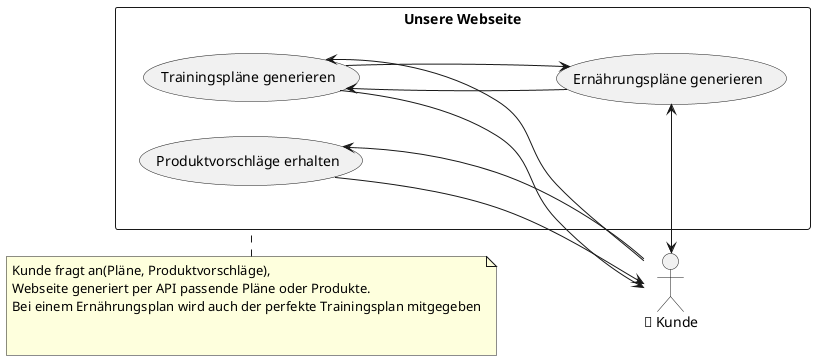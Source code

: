 @startuml
left to right direction

rectangle "Unsere Webseite" as WebseiteSystem {
  usecase Vorschlaege as "Produktvorschläge erhalten"
  usecase Trainingsplaene as "Trainingspläne generieren"
  usecase Ernaehrungsplaene as "Ernährungspläne generieren"
}

actor Kunde as "👤 Kunde"


 Kunde --> Vorschlaege
 Kunde --> Trainingsplaene
 Kunde --> Ernaehrungsplaene



Trainingsplaene --> Kunde
Ernaehrungsplaene --> Kunde
Vorschlaege --> Kunde

Trainingsplaene <-- Ernaehrungsplaene
Ernaehrungsplaene <-- Trainingsplaene


note top of WebseiteSystem
Kunde fragt an(Pläne, Produktvorschläge),
Webseite generiert per API passende Pläne oder Produkte.
Bei einem Ernährungsplan wird auch der perfekte Trainingsplan mitgegeben


end note
@enduml





